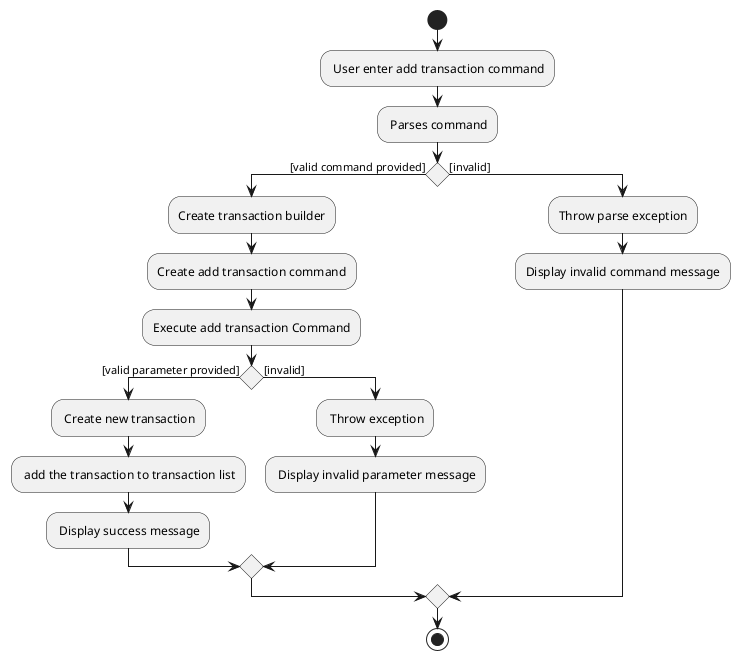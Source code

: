 @startuml
start
: User enter add transaction command;

: Parses command;

if () then ([valid command provided])
  :Create transaction builder;
  :Create add transaction command;
  :Execute add transaction Command;
  if () then ([valid parameter provided])
  : Create new transaction;
  : add the transaction to transaction list;
  : Display success message;
  else ([invalid])
   : Throw exception;
   : Display invalid parameter message;
  endif
else ([invalid])
  :Throw parse exception;
  :Display invalid command message;
endif
stop
@enduml
